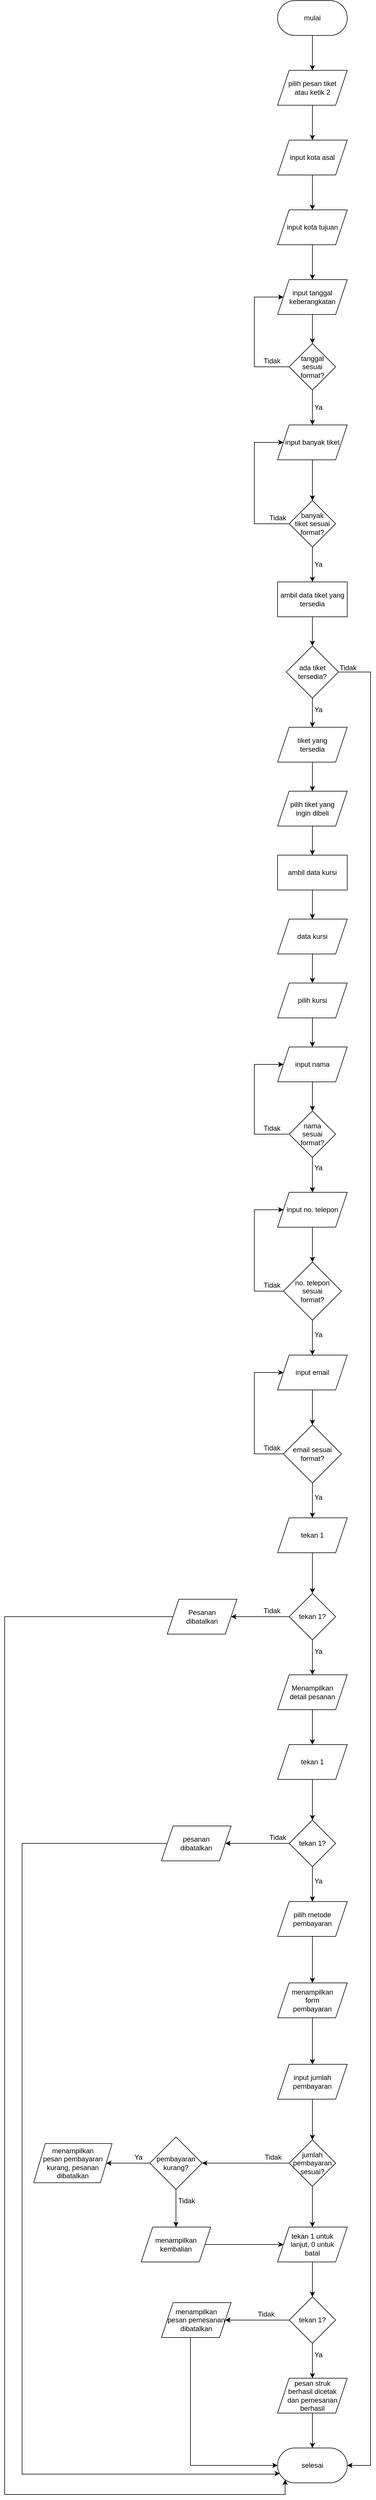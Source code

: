 <mxfile version="20.3.0" type="device"><diagram id="4Q6Eweg6POkyHt4Vmc9l" name="Page-1"><mxGraphModel dx="3207" dy="543" grid="1" gridSize="10" guides="1" tooltips="1" connect="1" arrows="1" fold="1" page="1" pageScale="1" pageWidth="2339" pageHeight="3300" math="0" shadow="0"><root><mxCell id="0"/><mxCell id="1" parent="0"/><mxCell id="AsD9_Mm9jtLwdgI89EkN-3" style="edgeStyle=orthogonalEdgeStyle;rounded=0;orthogonalLoop=1;jettySize=auto;html=1;" edge="1" parent="1" source="AsD9_Mm9jtLwdgI89EkN-1" target="AsD9_Mm9jtLwdgI89EkN-2"><mxGeometry relative="1" as="geometry"/></mxCell><mxCell id="AsD9_Mm9jtLwdgI89EkN-1" value="mulai" style="rounded=1;whiteSpace=wrap;html=1;arcSize=50;" vertex="1" parent="1"><mxGeometry x="380" y="250" width="120" height="60" as="geometry"/></mxCell><mxCell id="AsD9_Mm9jtLwdgI89EkN-5" style="edgeStyle=orthogonalEdgeStyle;rounded=0;orthogonalLoop=1;jettySize=auto;html=1;entryX=0.5;entryY=0;entryDx=0;entryDy=0;" edge="1" parent="1" source="AsD9_Mm9jtLwdgI89EkN-2" target="AsD9_Mm9jtLwdgI89EkN-4"><mxGeometry relative="1" as="geometry"/></mxCell><mxCell id="AsD9_Mm9jtLwdgI89EkN-2" value="pilih pesan tiket &lt;br&gt;atau ketik 2" style="shape=parallelogram;perimeter=parallelogramPerimeter;whiteSpace=wrap;html=1;fixedSize=1;" vertex="1" parent="1"><mxGeometry x="380" y="370" width="120" height="60" as="geometry"/></mxCell><mxCell id="AsD9_Mm9jtLwdgI89EkN-7" style="edgeStyle=orthogonalEdgeStyle;rounded=0;orthogonalLoop=1;jettySize=auto;html=1;entryX=0.5;entryY=0;entryDx=0;entryDy=0;" edge="1" parent="1" source="AsD9_Mm9jtLwdgI89EkN-4" target="AsD9_Mm9jtLwdgI89EkN-6"><mxGeometry relative="1" as="geometry"/></mxCell><mxCell id="AsD9_Mm9jtLwdgI89EkN-4" value="input kota asal" style="shape=parallelogram;perimeter=parallelogramPerimeter;whiteSpace=wrap;html=1;fixedSize=1;" vertex="1" parent="1"><mxGeometry x="380" y="490" width="120" height="60" as="geometry"/></mxCell><mxCell id="AsD9_Mm9jtLwdgI89EkN-110" style="edgeStyle=orthogonalEdgeStyle;rounded=0;orthogonalLoop=1;jettySize=auto;html=1;entryX=0.5;entryY=0;entryDx=0;entryDy=0;" edge="1" parent="1" source="AsD9_Mm9jtLwdgI89EkN-6" target="AsD9_Mm9jtLwdgI89EkN-8"><mxGeometry relative="1" as="geometry"/></mxCell><mxCell id="AsD9_Mm9jtLwdgI89EkN-6" value="input kota tujuan" style="shape=parallelogram;perimeter=parallelogramPerimeter;whiteSpace=wrap;html=1;fixedSize=1;" vertex="1" parent="1"><mxGeometry x="380" y="610" width="120" height="60" as="geometry"/></mxCell><mxCell id="AsD9_Mm9jtLwdgI89EkN-112" style="edgeStyle=orthogonalEdgeStyle;rounded=0;orthogonalLoop=1;jettySize=auto;html=1;entryX=0.5;entryY=0;entryDx=0;entryDy=0;" edge="1" parent="1" source="AsD9_Mm9jtLwdgI89EkN-8" target="AsD9_Mm9jtLwdgI89EkN-111"><mxGeometry relative="1" as="geometry"/></mxCell><mxCell id="AsD9_Mm9jtLwdgI89EkN-8" value="input tanggal keberangkatan" style="shape=parallelogram;perimeter=parallelogramPerimeter;whiteSpace=wrap;html=1;fixedSize=1;" vertex="1" parent="1"><mxGeometry x="380" y="730" width="120" height="60" as="geometry"/></mxCell><mxCell id="AsD9_Mm9jtLwdgI89EkN-117" value="" style="edgeStyle=orthogonalEdgeStyle;rounded=0;orthogonalLoop=1;jettySize=auto;html=1;" edge="1" parent="1" source="AsD9_Mm9jtLwdgI89EkN-10" target="AsD9_Mm9jtLwdgI89EkN-116"><mxGeometry relative="1" as="geometry"/></mxCell><mxCell id="AsD9_Mm9jtLwdgI89EkN-10" value="input banyak tiket" style="shape=parallelogram;perimeter=parallelogramPerimeter;whiteSpace=wrap;html=1;fixedSize=1;" vertex="1" parent="1"><mxGeometry x="380" y="980" width="120" height="60" as="geometry"/></mxCell><mxCell id="AsD9_Mm9jtLwdgI89EkN-15" style="edgeStyle=orthogonalEdgeStyle;rounded=0;orthogonalLoop=1;jettySize=auto;html=1;entryX=0.5;entryY=0;entryDx=0;entryDy=0;" edge="1" parent="1" source="AsD9_Mm9jtLwdgI89EkN-12" target="AsD9_Mm9jtLwdgI89EkN-14"><mxGeometry relative="1" as="geometry"/></mxCell><mxCell id="AsD9_Mm9jtLwdgI89EkN-12" value="ambil data tiket yang tersedia" style="rounded=0;whiteSpace=wrap;html=1;" vertex="1" parent="1"><mxGeometry x="380" y="1250" width="120" height="60" as="geometry"/></mxCell><mxCell id="AsD9_Mm9jtLwdgI89EkN-17" style="edgeStyle=orthogonalEdgeStyle;rounded=0;orthogonalLoop=1;jettySize=auto;html=1;entryX=0.5;entryY=0;entryDx=0;entryDy=0;" edge="1" parent="1" source="AsD9_Mm9jtLwdgI89EkN-14" target="AsD9_Mm9jtLwdgI89EkN-16"><mxGeometry relative="1" as="geometry"/></mxCell><mxCell id="AsD9_Mm9jtLwdgI89EkN-109" style="edgeStyle=orthogonalEdgeStyle;rounded=0;orthogonalLoop=1;jettySize=auto;html=1;entryX=1;entryY=0.5;entryDx=0;entryDy=0;" edge="1" parent="1" source="AsD9_Mm9jtLwdgI89EkN-14" target="AsD9_Mm9jtLwdgI89EkN-104"><mxGeometry relative="1" as="geometry"><Array as="points"><mxPoint x="540" y="1405"/><mxPoint x="540" y="4490"/></Array></mxGeometry></mxCell><mxCell id="AsD9_Mm9jtLwdgI89EkN-14" value="ada tiket tersedia?" style="rhombus;whiteSpace=wrap;html=1;" vertex="1" parent="1"><mxGeometry x="395" y="1360" width="90" height="90" as="geometry"/></mxCell><mxCell id="AsD9_Mm9jtLwdgI89EkN-19" style="edgeStyle=orthogonalEdgeStyle;rounded=0;orthogonalLoop=1;jettySize=auto;html=1;entryX=0.5;entryY=0;entryDx=0;entryDy=0;" edge="1" parent="1" source="AsD9_Mm9jtLwdgI89EkN-16" target="AsD9_Mm9jtLwdgI89EkN-18"><mxGeometry relative="1" as="geometry"/></mxCell><mxCell id="AsD9_Mm9jtLwdgI89EkN-16" value="tiket yang &lt;br&gt;tersedia" style="shape=parallelogram;perimeter=parallelogramPerimeter;whiteSpace=wrap;html=1;fixedSize=1;" vertex="1" parent="1"><mxGeometry x="380" y="1500" width="120" height="60" as="geometry"/></mxCell><mxCell id="AsD9_Mm9jtLwdgI89EkN-21" style="edgeStyle=orthogonalEdgeStyle;rounded=0;orthogonalLoop=1;jettySize=auto;html=1;" edge="1" parent="1" source="AsD9_Mm9jtLwdgI89EkN-18" target="AsD9_Mm9jtLwdgI89EkN-20"><mxGeometry relative="1" as="geometry"/></mxCell><mxCell id="AsD9_Mm9jtLwdgI89EkN-18" value="pilih tiket yang &lt;br&gt;ingin dibeli" style="shape=parallelogram;perimeter=parallelogramPerimeter;whiteSpace=wrap;html=1;fixedSize=1;" vertex="1" parent="1"><mxGeometry x="380" y="1610" width="120" height="60" as="geometry"/></mxCell><mxCell id="AsD9_Mm9jtLwdgI89EkN-23" style="edgeStyle=orthogonalEdgeStyle;rounded=0;orthogonalLoop=1;jettySize=auto;html=1;entryX=0.5;entryY=0;entryDx=0;entryDy=0;" edge="1" parent="1" source="AsD9_Mm9jtLwdgI89EkN-20" target="AsD9_Mm9jtLwdgI89EkN-22"><mxGeometry relative="1" as="geometry"/></mxCell><mxCell id="AsD9_Mm9jtLwdgI89EkN-20" value="ambil data kursi" style="rounded=0;whiteSpace=wrap;html=1;" vertex="1" parent="1"><mxGeometry x="380" y="1720" width="120" height="60" as="geometry"/></mxCell><mxCell id="AsD9_Mm9jtLwdgI89EkN-25" style="edgeStyle=orthogonalEdgeStyle;rounded=0;orthogonalLoop=1;jettySize=auto;html=1;" edge="1" parent="1" source="AsD9_Mm9jtLwdgI89EkN-22" target="AsD9_Mm9jtLwdgI89EkN-24"><mxGeometry relative="1" as="geometry"/></mxCell><mxCell id="AsD9_Mm9jtLwdgI89EkN-22" value="data kursi" style="shape=parallelogram;perimeter=parallelogramPerimeter;whiteSpace=wrap;html=1;fixedSize=1;" vertex="1" parent="1"><mxGeometry x="380" y="1830" width="120" height="60" as="geometry"/></mxCell><mxCell id="AsD9_Mm9jtLwdgI89EkN-27" style="edgeStyle=orthogonalEdgeStyle;rounded=0;orthogonalLoop=1;jettySize=auto;html=1;entryX=0.5;entryY=0;entryDx=0;entryDy=0;" edge="1" parent="1" source="AsD9_Mm9jtLwdgI89EkN-24" target="AsD9_Mm9jtLwdgI89EkN-26"><mxGeometry relative="1" as="geometry"/></mxCell><mxCell id="AsD9_Mm9jtLwdgI89EkN-24" value="pilih kursi" style="shape=parallelogram;perimeter=parallelogramPerimeter;whiteSpace=wrap;html=1;fixedSize=1;" vertex="1" parent="1"><mxGeometry x="380" y="1940" width="120" height="60" as="geometry"/></mxCell><mxCell id="AsD9_Mm9jtLwdgI89EkN-35" style="edgeStyle=orthogonalEdgeStyle;rounded=0;orthogonalLoop=1;jettySize=auto;html=1;entryX=0.5;entryY=0;entryDx=0;entryDy=0;" edge="1" parent="1" source="AsD9_Mm9jtLwdgI89EkN-26" target="AsD9_Mm9jtLwdgI89EkN-34"><mxGeometry relative="1" as="geometry"/></mxCell><mxCell id="AsD9_Mm9jtLwdgI89EkN-26" value="input nama" style="shape=parallelogram;perimeter=parallelogramPerimeter;whiteSpace=wrap;html=1;fixedSize=1;" vertex="1" parent="1"><mxGeometry x="380" y="2050" width="120" height="60" as="geometry"/></mxCell><mxCell id="AsD9_Mm9jtLwdgI89EkN-40" value="" style="edgeStyle=orthogonalEdgeStyle;rounded=0;orthogonalLoop=1;jettySize=auto;html=1;" edge="1" parent="1" source="AsD9_Mm9jtLwdgI89EkN-28" target="AsD9_Mm9jtLwdgI89EkN-39"><mxGeometry relative="1" as="geometry"/></mxCell><mxCell id="AsD9_Mm9jtLwdgI89EkN-28" value="input no. telepon" style="shape=parallelogram;perimeter=parallelogramPerimeter;whiteSpace=wrap;html=1;fixedSize=1;" vertex="1" parent="1"><mxGeometry x="380" y="2300" width="120" height="60" as="geometry"/></mxCell><mxCell id="AsD9_Mm9jtLwdgI89EkN-48" value="" style="edgeStyle=orthogonalEdgeStyle;rounded=0;orthogonalLoop=1;jettySize=auto;html=1;" edge="1" parent="1" source="AsD9_Mm9jtLwdgI89EkN-30" target="AsD9_Mm9jtLwdgI89EkN-47"><mxGeometry relative="1" as="geometry"/></mxCell><mxCell id="AsD9_Mm9jtLwdgI89EkN-30" value="input email" style="shape=parallelogram;perimeter=parallelogramPerimeter;whiteSpace=wrap;html=1;fixedSize=1;" vertex="1" parent="1"><mxGeometry x="380" y="2580" width="120" height="60" as="geometry"/></mxCell><mxCell id="AsD9_Mm9jtLwdgI89EkN-54" style="edgeStyle=orthogonalEdgeStyle;rounded=0;orthogonalLoop=1;jettySize=auto;html=1;" edge="1" parent="1" source="AsD9_Mm9jtLwdgI89EkN-32" target="AsD9_Mm9jtLwdgI89EkN-53"><mxGeometry relative="1" as="geometry"/></mxCell><mxCell id="AsD9_Mm9jtLwdgI89EkN-32" value="tekan 1" style="shape=parallelogram;perimeter=parallelogramPerimeter;whiteSpace=wrap;html=1;fixedSize=1;" vertex="1" parent="1"><mxGeometry x="380" y="2860" width="120" height="60" as="geometry"/></mxCell><mxCell id="AsD9_Mm9jtLwdgI89EkN-36" style="edgeStyle=orthogonalEdgeStyle;rounded=0;orthogonalLoop=1;jettySize=auto;html=1;entryX=0;entryY=0.5;entryDx=0;entryDy=0;" edge="1" parent="1" source="AsD9_Mm9jtLwdgI89EkN-34" target="AsD9_Mm9jtLwdgI89EkN-26"><mxGeometry relative="1" as="geometry"><Array as="points"><mxPoint x="340" y="2200"/><mxPoint x="340" y="2080"/></Array></mxGeometry></mxCell><mxCell id="AsD9_Mm9jtLwdgI89EkN-38" style="edgeStyle=orthogonalEdgeStyle;rounded=0;orthogonalLoop=1;jettySize=auto;html=1;entryX=0.5;entryY=0;entryDx=0;entryDy=0;" edge="1" parent="1" source="AsD9_Mm9jtLwdgI89EkN-34" target="AsD9_Mm9jtLwdgI89EkN-28"><mxGeometry relative="1" as="geometry"/></mxCell><mxCell id="AsD9_Mm9jtLwdgI89EkN-34" value="nama &lt;br&gt;sesuai format?" style="rhombus;whiteSpace=wrap;html=1;" vertex="1" parent="1"><mxGeometry x="400" y="2160" width="80" height="80" as="geometry"/></mxCell><mxCell id="AsD9_Mm9jtLwdgI89EkN-37" value="Tidak" style="text;html=1;align=center;verticalAlign=middle;resizable=0;points=[];autosize=1;strokeColor=none;fillColor=none;" vertex="1" parent="1"><mxGeometry x="345" y="2175" width="50" height="30" as="geometry"/></mxCell><mxCell id="AsD9_Mm9jtLwdgI89EkN-41" style="edgeStyle=orthogonalEdgeStyle;rounded=0;orthogonalLoop=1;jettySize=auto;html=1;entryX=0;entryY=0.5;entryDx=0;entryDy=0;" edge="1" parent="1" source="AsD9_Mm9jtLwdgI89EkN-39" target="AsD9_Mm9jtLwdgI89EkN-28"><mxGeometry relative="1" as="geometry"><Array as="points"><mxPoint x="340" y="2470"/><mxPoint x="340" y="2330"/></Array></mxGeometry></mxCell><mxCell id="AsD9_Mm9jtLwdgI89EkN-45" style="edgeStyle=orthogonalEdgeStyle;rounded=0;orthogonalLoop=1;jettySize=auto;html=1;entryX=0.5;entryY=0;entryDx=0;entryDy=0;" edge="1" parent="1" source="AsD9_Mm9jtLwdgI89EkN-39" target="AsD9_Mm9jtLwdgI89EkN-30"><mxGeometry relative="1" as="geometry"/></mxCell><mxCell id="AsD9_Mm9jtLwdgI89EkN-39" value="no. telepon &lt;br&gt;sesuai &lt;br&gt;format?" style="rhombus;whiteSpace=wrap;html=1;" vertex="1" parent="1"><mxGeometry x="390" y="2420" width="100" height="100" as="geometry"/></mxCell><mxCell id="AsD9_Mm9jtLwdgI89EkN-42" value="Tidak" style="text;html=1;align=center;verticalAlign=middle;resizable=0;points=[];autosize=1;strokeColor=none;fillColor=none;" vertex="1" parent="1"><mxGeometry x="345" y="2445" width="50" height="30" as="geometry"/></mxCell><mxCell id="AsD9_Mm9jtLwdgI89EkN-43" value="Ya" style="text;html=1;align=center;verticalAlign=middle;resizable=0;points=[];autosize=1;strokeColor=none;fillColor=none;" vertex="1" parent="1"><mxGeometry x="430" y="2243" width="40" height="30" as="geometry"/></mxCell><mxCell id="AsD9_Mm9jtLwdgI89EkN-46" value="Ya" style="text;html=1;align=center;verticalAlign=middle;resizable=0;points=[];autosize=1;strokeColor=none;fillColor=none;" vertex="1" parent="1"><mxGeometry x="430" y="2530" width="40" height="30" as="geometry"/></mxCell><mxCell id="AsD9_Mm9jtLwdgI89EkN-50" style="edgeStyle=orthogonalEdgeStyle;rounded=0;orthogonalLoop=1;jettySize=auto;html=1;entryX=0;entryY=0.5;entryDx=0;entryDy=0;" edge="1" parent="1" source="AsD9_Mm9jtLwdgI89EkN-47" target="AsD9_Mm9jtLwdgI89EkN-30"><mxGeometry relative="1" as="geometry"><Array as="points"><mxPoint x="340" y="2750"/><mxPoint x="340" y="2610"/></Array></mxGeometry></mxCell><mxCell id="AsD9_Mm9jtLwdgI89EkN-52" style="edgeStyle=orthogonalEdgeStyle;rounded=0;orthogonalLoop=1;jettySize=auto;html=1;" edge="1" parent="1" source="AsD9_Mm9jtLwdgI89EkN-47" target="AsD9_Mm9jtLwdgI89EkN-32"><mxGeometry relative="1" as="geometry"/></mxCell><mxCell id="AsD9_Mm9jtLwdgI89EkN-47" value="email sesuai format?" style="rhombus;whiteSpace=wrap;html=1;" vertex="1" parent="1"><mxGeometry x="390" y="2700" width="100" height="100" as="geometry"/></mxCell><mxCell id="AsD9_Mm9jtLwdgI89EkN-49" value="Ya" style="text;html=1;align=center;verticalAlign=middle;resizable=0;points=[];autosize=1;strokeColor=none;fillColor=none;" vertex="1" parent="1"><mxGeometry x="430" y="2810" width="40" height="30" as="geometry"/></mxCell><mxCell id="AsD9_Mm9jtLwdgI89EkN-51" value="Tidak" style="text;html=1;align=center;verticalAlign=middle;resizable=0;points=[];autosize=1;strokeColor=none;fillColor=none;" vertex="1" parent="1"><mxGeometry x="345" y="2725" width="50" height="30" as="geometry"/></mxCell><mxCell id="AsD9_Mm9jtLwdgI89EkN-56" style="edgeStyle=orthogonalEdgeStyle;rounded=0;orthogonalLoop=1;jettySize=auto;html=1;" edge="1" parent="1" source="AsD9_Mm9jtLwdgI89EkN-53" target="AsD9_Mm9jtLwdgI89EkN-55"><mxGeometry relative="1" as="geometry"/></mxCell><mxCell id="AsD9_Mm9jtLwdgI89EkN-59" style="edgeStyle=orthogonalEdgeStyle;rounded=0;orthogonalLoop=1;jettySize=auto;html=1;entryX=0.5;entryY=0;entryDx=0;entryDy=0;" edge="1" parent="1" source="AsD9_Mm9jtLwdgI89EkN-53" target="AsD9_Mm9jtLwdgI89EkN-58"><mxGeometry relative="1" as="geometry"/></mxCell><mxCell id="AsD9_Mm9jtLwdgI89EkN-53" value="tekan 1?" style="rhombus;whiteSpace=wrap;html=1;" vertex="1" parent="1"><mxGeometry x="400" y="2990" width="80" height="80" as="geometry"/></mxCell><mxCell id="AsD9_Mm9jtLwdgI89EkN-108" style="edgeStyle=orthogonalEdgeStyle;rounded=0;orthogonalLoop=1;jettySize=auto;html=1;entryX=0.11;entryY=0.91;entryDx=0;entryDy=0;entryPerimeter=0;" edge="1" parent="1" source="AsD9_Mm9jtLwdgI89EkN-55" target="AsD9_Mm9jtLwdgI89EkN-104"><mxGeometry relative="1" as="geometry"><Array as="points"><mxPoint x="-90" y="3030"/><mxPoint x="-90" y="4540"/><mxPoint x="393" y="4540"/><mxPoint x="393" y="4515"/></Array></mxGeometry></mxCell><mxCell id="AsD9_Mm9jtLwdgI89EkN-55" value="Pesanan &lt;br&gt;dibatalkan" style="shape=parallelogram;perimeter=parallelogramPerimeter;whiteSpace=wrap;html=1;fixedSize=1;" vertex="1" parent="1"><mxGeometry x="190" y="3000" width="120" height="60" as="geometry"/></mxCell><mxCell id="AsD9_Mm9jtLwdgI89EkN-57" value="Tidak" style="text;html=1;align=center;verticalAlign=middle;resizable=0;points=[];autosize=1;strokeColor=none;fillColor=none;" vertex="1" parent="1"><mxGeometry x="345" y="3005" width="50" height="30" as="geometry"/></mxCell><mxCell id="AsD9_Mm9jtLwdgI89EkN-62" style="edgeStyle=orthogonalEdgeStyle;rounded=0;orthogonalLoop=1;jettySize=auto;html=1;entryX=0.5;entryY=0;entryDx=0;entryDy=0;" edge="1" parent="1" source="AsD9_Mm9jtLwdgI89EkN-58" target="AsD9_Mm9jtLwdgI89EkN-61"><mxGeometry relative="1" as="geometry"/></mxCell><mxCell id="AsD9_Mm9jtLwdgI89EkN-58" value="Menampilkan &lt;br&gt;detail pesanan" style="shape=parallelogram;perimeter=parallelogramPerimeter;whiteSpace=wrap;html=1;fixedSize=1;" vertex="1" parent="1"><mxGeometry x="380" y="3130" width="120" height="60" as="geometry"/></mxCell><mxCell id="AsD9_Mm9jtLwdgI89EkN-60" value="Ya" style="text;html=1;align=center;verticalAlign=middle;resizable=0;points=[];autosize=1;strokeColor=none;fillColor=none;" vertex="1" parent="1"><mxGeometry x="430" y="3075" width="40" height="30" as="geometry"/></mxCell><mxCell id="AsD9_Mm9jtLwdgI89EkN-66" value="" style="edgeStyle=orthogonalEdgeStyle;rounded=0;orthogonalLoop=1;jettySize=auto;html=1;" edge="1" parent="1" source="AsD9_Mm9jtLwdgI89EkN-61" target="AsD9_Mm9jtLwdgI89EkN-65"><mxGeometry relative="1" as="geometry"/></mxCell><mxCell id="AsD9_Mm9jtLwdgI89EkN-61" value="tekan 1" style="shape=parallelogram;perimeter=parallelogramPerimeter;whiteSpace=wrap;html=1;fixedSize=1;" vertex="1" parent="1"><mxGeometry x="380" y="3250" width="120" height="60" as="geometry"/></mxCell><mxCell id="AsD9_Mm9jtLwdgI89EkN-107" style="edgeStyle=orthogonalEdgeStyle;rounded=0;orthogonalLoop=1;jettySize=auto;html=1;entryX=0.032;entryY=0.731;entryDx=0;entryDy=0;entryPerimeter=0;" edge="1" parent="1" source="AsD9_Mm9jtLwdgI89EkN-63" target="AsD9_Mm9jtLwdgI89EkN-104"><mxGeometry relative="1" as="geometry"><Array as="points"><mxPoint x="-60" y="3420"/><mxPoint x="-60" y="4505"/><mxPoint x="380" y="4505"/><mxPoint x="380" y="4504"/></Array></mxGeometry></mxCell><mxCell id="AsD9_Mm9jtLwdgI89EkN-63" value="pesanan &lt;br&gt;dibatalkan" style="shape=parallelogram;perimeter=parallelogramPerimeter;whiteSpace=wrap;html=1;fixedSize=1;" vertex="1" parent="1"><mxGeometry x="180" y="3390" width="120" height="60" as="geometry"/></mxCell><mxCell id="AsD9_Mm9jtLwdgI89EkN-67" style="edgeStyle=orthogonalEdgeStyle;rounded=0;orthogonalLoop=1;jettySize=auto;html=1;entryX=1;entryY=0.5;entryDx=0;entryDy=0;" edge="1" parent="1" source="AsD9_Mm9jtLwdgI89EkN-65" target="AsD9_Mm9jtLwdgI89EkN-63"><mxGeometry relative="1" as="geometry"/></mxCell><mxCell id="AsD9_Mm9jtLwdgI89EkN-70" style="edgeStyle=orthogonalEdgeStyle;rounded=0;orthogonalLoop=1;jettySize=auto;html=1;entryX=0.5;entryY=0;entryDx=0;entryDy=0;" edge="1" parent="1" source="AsD9_Mm9jtLwdgI89EkN-65" target="AsD9_Mm9jtLwdgI89EkN-69"><mxGeometry relative="1" as="geometry"/></mxCell><mxCell id="AsD9_Mm9jtLwdgI89EkN-65" value="tekan 1?" style="rhombus;whiteSpace=wrap;html=1;" vertex="1" parent="1"><mxGeometry x="400" y="3380" width="80" height="80" as="geometry"/></mxCell><mxCell id="AsD9_Mm9jtLwdgI89EkN-68" value="Tidak" style="text;html=1;align=center;verticalAlign=middle;resizable=0;points=[];autosize=1;strokeColor=none;fillColor=none;" vertex="1" parent="1"><mxGeometry x="355" y="3395" width="50" height="30" as="geometry"/></mxCell><mxCell id="AsD9_Mm9jtLwdgI89EkN-72" value="" style="edgeStyle=orthogonalEdgeStyle;rounded=0;orthogonalLoop=1;jettySize=auto;html=1;" edge="1" parent="1" source="AsD9_Mm9jtLwdgI89EkN-69" target="AsD9_Mm9jtLwdgI89EkN-71"><mxGeometry relative="1" as="geometry"/></mxCell><mxCell id="AsD9_Mm9jtLwdgI89EkN-69" value="pilih metode pembayaran" style="shape=parallelogram;perimeter=parallelogramPerimeter;whiteSpace=wrap;html=1;fixedSize=1;" vertex="1" parent="1"><mxGeometry x="380" y="3520" width="120" height="60" as="geometry"/></mxCell><mxCell id="AsD9_Mm9jtLwdgI89EkN-74" value="" style="edgeStyle=orthogonalEdgeStyle;rounded=0;orthogonalLoop=1;jettySize=auto;html=1;" edge="1" parent="1" source="AsD9_Mm9jtLwdgI89EkN-71" target="AsD9_Mm9jtLwdgI89EkN-73"><mxGeometry relative="1" as="geometry"/></mxCell><mxCell id="AsD9_Mm9jtLwdgI89EkN-71" value="menampilkan &lt;br&gt;form &lt;br&gt;pembayaran" style="shape=parallelogram;perimeter=parallelogramPerimeter;whiteSpace=wrap;html=1;fixedSize=1;" vertex="1" parent="1"><mxGeometry x="380" y="3660" width="120" height="60" as="geometry"/></mxCell><mxCell id="AsD9_Mm9jtLwdgI89EkN-76" value="" style="edgeStyle=orthogonalEdgeStyle;rounded=0;orthogonalLoop=1;jettySize=auto;html=1;" edge="1" parent="1" source="AsD9_Mm9jtLwdgI89EkN-73" target="AsD9_Mm9jtLwdgI89EkN-75"><mxGeometry relative="1" as="geometry"/></mxCell><mxCell id="AsD9_Mm9jtLwdgI89EkN-73" value="input jumlah pembayaran" style="shape=parallelogram;perimeter=parallelogramPerimeter;whiteSpace=wrap;html=1;fixedSize=1;" vertex="1" parent="1"><mxGeometry x="380" y="3800" width="120" height="60" as="geometry"/></mxCell><mxCell id="AsD9_Mm9jtLwdgI89EkN-82" style="edgeStyle=orthogonalEdgeStyle;rounded=0;orthogonalLoop=1;jettySize=auto;html=1;entryX=0.5;entryY=0;entryDx=0;entryDy=0;" edge="1" parent="1" source="AsD9_Mm9jtLwdgI89EkN-75" target="AsD9_Mm9jtLwdgI89EkN-81"><mxGeometry relative="1" as="geometry"/></mxCell><mxCell id="AsD9_Mm9jtLwdgI89EkN-92" style="edgeStyle=orthogonalEdgeStyle;rounded=0;orthogonalLoop=1;jettySize=auto;html=1;" edge="1" parent="1" source="AsD9_Mm9jtLwdgI89EkN-75" target="AsD9_Mm9jtLwdgI89EkN-91"><mxGeometry relative="1" as="geometry"/></mxCell><mxCell id="AsD9_Mm9jtLwdgI89EkN-75" value="jumlah pembayaran sesuai?" style="rhombus;whiteSpace=wrap;html=1;" vertex="1" parent="1"><mxGeometry x="400" y="3930" width="80" height="80" as="geometry"/></mxCell><mxCell id="AsD9_Mm9jtLwdgI89EkN-79" value="Tidak" style="text;html=1;align=center;verticalAlign=middle;resizable=0;points=[];autosize=1;strokeColor=none;fillColor=none;" vertex="1" parent="1"><mxGeometry x="347" y="3945" width="50" height="30" as="geometry"/></mxCell><mxCell id="AsD9_Mm9jtLwdgI89EkN-80" value="Ya" style="text;html=1;align=center;verticalAlign=middle;resizable=0;points=[];autosize=1;strokeColor=none;fillColor=none;" vertex="1" parent="1"><mxGeometry x="430" y="3470" width="40" height="30" as="geometry"/></mxCell><mxCell id="AsD9_Mm9jtLwdgI89EkN-84" style="edgeStyle=orthogonalEdgeStyle;rounded=0;orthogonalLoop=1;jettySize=auto;html=1;entryX=0.5;entryY=0;entryDx=0;entryDy=0;" edge="1" parent="1" source="AsD9_Mm9jtLwdgI89EkN-81" target="AsD9_Mm9jtLwdgI89EkN-83"><mxGeometry relative="1" as="geometry"/></mxCell><mxCell id="AsD9_Mm9jtLwdgI89EkN-81" value="tekan 1 untuk &lt;br&gt;lanjut, 0 untuk &lt;br&gt;batal" style="shape=parallelogram;perimeter=parallelogramPerimeter;whiteSpace=wrap;html=1;fixedSize=1;" vertex="1" parent="1"><mxGeometry x="380" y="4080" width="120" height="60" as="geometry"/></mxCell><mxCell id="AsD9_Mm9jtLwdgI89EkN-86" value="" style="edgeStyle=orthogonalEdgeStyle;rounded=0;orthogonalLoop=1;jettySize=auto;html=1;" edge="1" parent="1" source="AsD9_Mm9jtLwdgI89EkN-83" target="AsD9_Mm9jtLwdgI89EkN-85"><mxGeometry relative="1" as="geometry"/></mxCell><mxCell id="AsD9_Mm9jtLwdgI89EkN-89" value="" style="edgeStyle=orthogonalEdgeStyle;rounded=0;orthogonalLoop=1;jettySize=auto;html=1;" edge="1" parent="1" source="AsD9_Mm9jtLwdgI89EkN-83" target="AsD9_Mm9jtLwdgI89EkN-88"><mxGeometry relative="1" as="geometry"/></mxCell><mxCell id="AsD9_Mm9jtLwdgI89EkN-83" value="tekan 1?" style="rhombus;whiteSpace=wrap;html=1;" vertex="1" parent="1"><mxGeometry x="400" y="4200" width="80" height="80" as="geometry"/></mxCell><mxCell id="AsD9_Mm9jtLwdgI89EkN-105" style="edgeStyle=orthogonalEdgeStyle;rounded=0;orthogonalLoop=1;jettySize=auto;html=1;entryX=0.5;entryY=0;entryDx=0;entryDy=0;" edge="1" parent="1" source="AsD9_Mm9jtLwdgI89EkN-85" target="AsD9_Mm9jtLwdgI89EkN-104"><mxGeometry relative="1" as="geometry"/></mxCell><mxCell id="AsD9_Mm9jtLwdgI89EkN-85" value="pesan struk &lt;br&gt;berhasil dicetak &lt;br&gt;dan pemesanan berhasil" style="shape=parallelogram;perimeter=parallelogramPerimeter;whiteSpace=wrap;html=1;fixedSize=1;" vertex="1" parent="1"><mxGeometry x="380" y="4340" width="120" height="60" as="geometry"/></mxCell><mxCell id="AsD9_Mm9jtLwdgI89EkN-87" value="Ya" style="text;html=1;align=center;verticalAlign=middle;resizable=0;points=[];autosize=1;strokeColor=none;fillColor=none;" vertex="1" parent="1"><mxGeometry x="430" y="4285" width="40" height="30" as="geometry"/></mxCell><mxCell id="AsD9_Mm9jtLwdgI89EkN-106" style="edgeStyle=orthogonalEdgeStyle;rounded=0;orthogonalLoop=1;jettySize=auto;html=1;entryX=0;entryY=0.5;entryDx=0;entryDy=0;" edge="1" parent="1" source="AsD9_Mm9jtLwdgI89EkN-88" target="AsD9_Mm9jtLwdgI89EkN-104"><mxGeometry relative="1" as="geometry"><Array as="points"><mxPoint x="230" y="4490"/></Array></mxGeometry></mxCell><mxCell id="AsD9_Mm9jtLwdgI89EkN-88" value="menampilkan &lt;br&gt;pesan pemesanan dibatalkan" style="shape=parallelogram;perimeter=parallelogramPerimeter;whiteSpace=wrap;html=1;fixedSize=1;" vertex="1" parent="1"><mxGeometry x="180" y="4210" width="120" height="60" as="geometry"/></mxCell><mxCell id="AsD9_Mm9jtLwdgI89EkN-90" value="Tidak" style="text;html=1;align=center;verticalAlign=middle;resizable=0;points=[];autosize=1;strokeColor=none;fillColor=none;" vertex="1" parent="1"><mxGeometry x="335" y="4215" width="50" height="30" as="geometry"/></mxCell><mxCell id="AsD9_Mm9jtLwdgI89EkN-95" value="" style="edgeStyle=orthogonalEdgeStyle;rounded=0;orthogonalLoop=1;jettySize=auto;html=1;" edge="1" parent="1" source="AsD9_Mm9jtLwdgI89EkN-91" target="AsD9_Mm9jtLwdgI89EkN-94"><mxGeometry relative="1" as="geometry"/></mxCell><mxCell id="AsD9_Mm9jtLwdgI89EkN-98" value="" style="edgeStyle=orthogonalEdgeStyle;rounded=0;orthogonalLoop=1;jettySize=auto;html=1;" edge="1" parent="1" source="AsD9_Mm9jtLwdgI89EkN-91" target="AsD9_Mm9jtLwdgI89EkN-97"><mxGeometry relative="1" as="geometry"/></mxCell><mxCell id="AsD9_Mm9jtLwdgI89EkN-91" value="pembayaran kurang?" style="rhombus;whiteSpace=wrap;html=1;" vertex="1" parent="1"><mxGeometry x="160" y="3925" width="90" height="90" as="geometry"/></mxCell><mxCell id="AsD9_Mm9jtLwdgI89EkN-94" value="menampilkan &lt;br&gt;pesan pembayaran kurang, pesanan dibatalkan" style="shape=parallelogram;perimeter=parallelogramPerimeter;whiteSpace=wrap;html=1;fixedSize=1;" vertex="1" parent="1"><mxGeometry x="-40" y="3936.25" width="135" height="67.5" as="geometry"/></mxCell><mxCell id="AsD9_Mm9jtLwdgI89EkN-96" value="Ya" style="text;html=1;align=center;verticalAlign=middle;resizable=0;points=[];autosize=1;strokeColor=none;fillColor=none;" vertex="1" parent="1"><mxGeometry x="120" y="3945" width="40" height="30" as="geometry"/></mxCell><mxCell id="AsD9_Mm9jtLwdgI89EkN-102" style="edgeStyle=orthogonalEdgeStyle;rounded=0;orthogonalLoop=1;jettySize=auto;html=1;entryX=0;entryY=0.5;entryDx=0;entryDy=0;" edge="1" parent="1" source="AsD9_Mm9jtLwdgI89EkN-97" target="AsD9_Mm9jtLwdgI89EkN-81"><mxGeometry relative="1" as="geometry"/></mxCell><mxCell id="AsD9_Mm9jtLwdgI89EkN-97" value="menampilkan kembalian" style="shape=parallelogram;perimeter=parallelogramPerimeter;whiteSpace=wrap;html=1;fixedSize=1;" vertex="1" parent="1"><mxGeometry x="145" y="4080" width="120" height="60" as="geometry"/></mxCell><mxCell id="AsD9_Mm9jtLwdgI89EkN-99" value="Tidak" style="text;html=1;align=center;verticalAlign=middle;resizable=0;points=[];autosize=1;strokeColor=none;fillColor=none;" vertex="1" parent="1"><mxGeometry x="198" y="4020" width="50" height="30" as="geometry"/></mxCell><mxCell id="AsD9_Mm9jtLwdgI89EkN-104" value="selesai" style="rounded=1;whiteSpace=wrap;html=1;arcSize=50;" vertex="1" parent="1"><mxGeometry x="380" y="4460" width="120" height="60" as="geometry"/></mxCell><mxCell id="AsD9_Mm9jtLwdgI89EkN-113" style="edgeStyle=orthogonalEdgeStyle;rounded=0;orthogonalLoop=1;jettySize=auto;html=1;entryX=0;entryY=0.5;entryDx=0;entryDy=0;" edge="1" parent="1" source="AsD9_Mm9jtLwdgI89EkN-111" target="AsD9_Mm9jtLwdgI89EkN-8"><mxGeometry relative="1" as="geometry"><Array as="points"><mxPoint x="340" y="880"/><mxPoint x="340" y="760"/></Array></mxGeometry></mxCell><mxCell id="AsD9_Mm9jtLwdgI89EkN-115" style="edgeStyle=orthogonalEdgeStyle;rounded=0;orthogonalLoop=1;jettySize=auto;html=1;" edge="1" parent="1" source="AsD9_Mm9jtLwdgI89EkN-111" target="AsD9_Mm9jtLwdgI89EkN-10"><mxGeometry relative="1" as="geometry"/></mxCell><mxCell id="AsD9_Mm9jtLwdgI89EkN-111" value="tanggal &lt;br&gt;sesuai format?" style="rhombus;whiteSpace=wrap;html=1;" vertex="1" parent="1"><mxGeometry x="400" y="840" width="80" height="80" as="geometry"/></mxCell><mxCell id="AsD9_Mm9jtLwdgI89EkN-114" value="Tidak" style="text;html=1;align=center;verticalAlign=middle;resizable=0;points=[];autosize=1;strokeColor=none;fillColor=none;" vertex="1" parent="1"><mxGeometry x="345" y="855" width="50" height="30" as="geometry"/></mxCell><mxCell id="AsD9_Mm9jtLwdgI89EkN-118" style="edgeStyle=orthogonalEdgeStyle;rounded=0;orthogonalLoop=1;jettySize=auto;html=1;entryX=0;entryY=0.5;entryDx=0;entryDy=0;" edge="1" parent="1" source="AsD9_Mm9jtLwdgI89EkN-116" target="AsD9_Mm9jtLwdgI89EkN-10"><mxGeometry relative="1" as="geometry"><Array as="points"><mxPoint x="340" y="1150"/><mxPoint x="340" y="1010"/></Array></mxGeometry></mxCell><mxCell id="AsD9_Mm9jtLwdgI89EkN-122" style="edgeStyle=orthogonalEdgeStyle;rounded=0;orthogonalLoop=1;jettySize=auto;html=1;entryX=0.5;entryY=0;entryDx=0;entryDy=0;" edge="1" parent="1" source="AsD9_Mm9jtLwdgI89EkN-116" target="AsD9_Mm9jtLwdgI89EkN-12"><mxGeometry relative="1" as="geometry"/></mxCell><mxCell id="AsD9_Mm9jtLwdgI89EkN-116" value="banyak &lt;br&gt;tiket sesuai format?" style="rhombus;whiteSpace=wrap;html=1;" vertex="1" parent="1"><mxGeometry x="400" y="1110" width="80" height="80" as="geometry"/></mxCell><mxCell id="AsD9_Mm9jtLwdgI89EkN-119" value="Tidak" style="text;html=1;align=center;verticalAlign=middle;resizable=0;points=[];autosize=1;strokeColor=none;fillColor=none;" vertex="1" parent="1"><mxGeometry x="355" y="1125" width="50" height="30" as="geometry"/></mxCell><mxCell id="AsD9_Mm9jtLwdgI89EkN-120" value="Ya" style="text;html=1;align=center;verticalAlign=middle;resizable=0;points=[];autosize=1;strokeColor=none;fillColor=none;" vertex="1" parent="1"><mxGeometry x="430" y="935" width="40" height="30" as="geometry"/></mxCell><mxCell id="AsD9_Mm9jtLwdgI89EkN-123" value="Ya" style="text;html=1;align=center;verticalAlign=middle;resizable=0;points=[];autosize=1;strokeColor=none;fillColor=none;" vertex="1" parent="1"><mxGeometry x="430" y="1205" width="40" height="30" as="geometry"/></mxCell><mxCell id="AsD9_Mm9jtLwdgI89EkN-124" value="Ya" style="text;html=1;align=center;verticalAlign=middle;resizable=0;points=[];autosize=1;strokeColor=none;fillColor=none;" vertex="1" parent="1"><mxGeometry x="430" y="1455" width="40" height="30" as="geometry"/></mxCell><mxCell id="AsD9_Mm9jtLwdgI89EkN-125" value="Tidak" style="text;html=1;align=center;verticalAlign=middle;resizable=0;points=[];autosize=1;strokeColor=none;fillColor=none;" vertex="1" parent="1"><mxGeometry x="476" y="1383" width="50" height="30" as="geometry"/></mxCell></root></mxGraphModel></diagram></mxfile>
